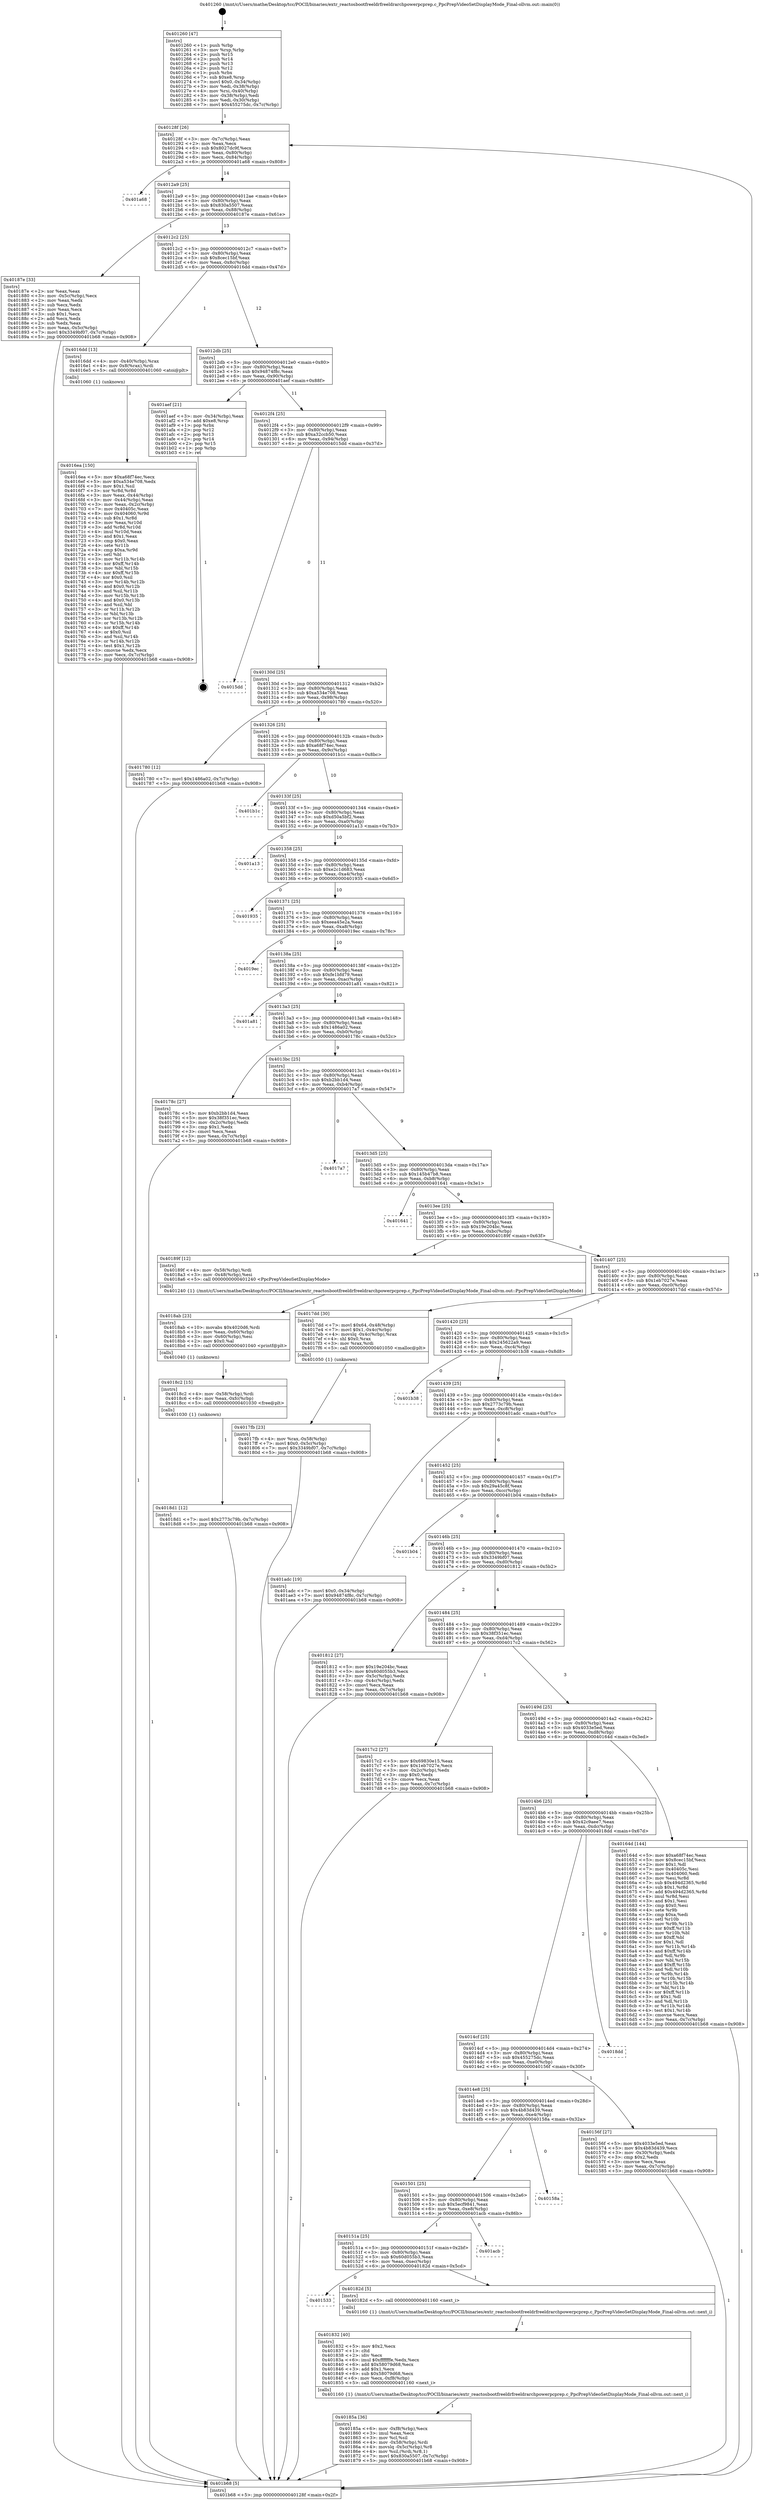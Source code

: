 digraph "0x401260" {
  label = "0x401260 (/mnt/c/Users/mathe/Desktop/tcc/POCII/binaries/extr_reactosbootfreeldrfreeldrarchpowerpcprep.c_PpcPrepVideoSetDisplayMode_Final-ollvm.out::main(0))"
  labelloc = "t"
  node[shape=record]

  Entry [label="",width=0.3,height=0.3,shape=circle,fillcolor=black,style=filled]
  "0x40128f" [label="{
     0x40128f [26]\l
     | [instrs]\l
     &nbsp;&nbsp;0x40128f \<+3\>: mov -0x7c(%rbp),%eax\l
     &nbsp;&nbsp;0x401292 \<+2\>: mov %eax,%ecx\l
     &nbsp;&nbsp;0x401294 \<+6\>: sub $0x8027dc9f,%ecx\l
     &nbsp;&nbsp;0x40129a \<+3\>: mov %eax,-0x80(%rbp)\l
     &nbsp;&nbsp;0x40129d \<+6\>: mov %ecx,-0x84(%rbp)\l
     &nbsp;&nbsp;0x4012a3 \<+6\>: je 0000000000401a68 \<main+0x808\>\l
  }"]
  "0x401a68" [label="{
     0x401a68\l
  }", style=dashed]
  "0x4012a9" [label="{
     0x4012a9 [25]\l
     | [instrs]\l
     &nbsp;&nbsp;0x4012a9 \<+5\>: jmp 00000000004012ae \<main+0x4e\>\l
     &nbsp;&nbsp;0x4012ae \<+3\>: mov -0x80(%rbp),%eax\l
     &nbsp;&nbsp;0x4012b1 \<+5\>: sub $0x830a5507,%eax\l
     &nbsp;&nbsp;0x4012b6 \<+6\>: mov %eax,-0x88(%rbp)\l
     &nbsp;&nbsp;0x4012bc \<+6\>: je 000000000040187e \<main+0x61e\>\l
  }"]
  Exit [label="",width=0.3,height=0.3,shape=circle,fillcolor=black,style=filled,peripheries=2]
  "0x40187e" [label="{
     0x40187e [33]\l
     | [instrs]\l
     &nbsp;&nbsp;0x40187e \<+2\>: xor %eax,%eax\l
     &nbsp;&nbsp;0x401880 \<+3\>: mov -0x5c(%rbp),%ecx\l
     &nbsp;&nbsp;0x401883 \<+2\>: mov %eax,%edx\l
     &nbsp;&nbsp;0x401885 \<+2\>: sub %ecx,%edx\l
     &nbsp;&nbsp;0x401887 \<+2\>: mov %eax,%ecx\l
     &nbsp;&nbsp;0x401889 \<+3\>: sub $0x1,%ecx\l
     &nbsp;&nbsp;0x40188c \<+2\>: add %ecx,%edx\l
     &nbsp;&nbsp;0x40188e \<+2\>: sub %edx,%eax\l
     &nbsp;&nbsp;0x401890 \<+3\>: mov %eax,-0x5c(%rbp)\l
     &nbsp;&nbsp;0x401893 \<+7\>: movl $0x3349bf07,-0x7c(%rbp)\l
     &nbsp;&nbsp;0x40189a \<+5\>: jmp 0000000000401b68 \<main+0x908\>\l
  }"]
  "0x4012c2" [label="{
     0x4012c2 [25]\l
     | [instrs]\l
     &nbsp;&nbsp;0x4012c2 \<+5\>: jmp 00000000004012c7 \<main+0x67\>\l
     &nbsp;&nbsp;0x4012c7 \<+3\>: mov -0x80(%rbp),%eax\l
     &nbsp;&nbsp;0x4012ca \<+5\>: sub $0x8cec15bf,%eax\l
     &nbsp;&nbsp;0x4012cf \<+6\>: mov %eax,-0x8c(%rbp)\l
     &nbsp;&nbsp;0x4012d5 \<+6\>: je 00000000004016dd \<main+0x47d\>\l
  }"]
  "0x4018d1" [label="{
     0x4018d1 [12]\l
     | [instrs]\l
     &nbsp;&nbsp;0x4018d1 \<+7\>: movl $0x2773c79b,-0x7c(%rbp)\l
     &nbsp;&nbsp;0x4018d8 \<+5\>: jmp 0000000000401b68 \<main+0x908\>\l
  }"]
  "0x4016dd" [label="{
     0x4016dd [13]\l
     | [instrs]\l
     &nbsp;&nbsp;0x4016dd \<+4\>: mov -0x40(%rbp),%rax\l
     &nbsp;&nbsp;0x4016e1 \<+4\>: mov 0x8(%rax),%rdi\l
     &nbsp;&nbsp;0x4016e5 \<+5\>: call 0000000000401060 \<atoi@plt\>\l
     | [calls]\l
     &nbsp;&nbsp;0x401060 \{1\} (unknown)\l
  }"]
  "0x4012db" [label="{
     0x4012db [25]\l
     | [instrs]\l
     &nbsp;&nbsp;0x4012db \<+5\>: jmp 00000000004012e0 \<main+0x80\>\l
     &nbsp;&nbsp;0x4012e0 \<+3\>: mov -0x80(%rbp),%eax\l
     &nbsp;&nbsp;0x4012e3 \<+5\>: sub $0x94874f8c,%eax\l
     &nbsp;&nbsp;0x4012e8 \<+6\>: mov %eax,-0x90(%rbp)\l
     &nbsp;&nbsp;0x4012ee \<+6\>: je 0000000000401aef \<main+0x88f\>\l
  }"]
  "0x4018c2" [label="{
     0x4018c2 [15]\l
     | [instrs]\l
     &nbsp;&nbsp;0x4018c2 \<+4\>: mov -0x58(%rbp),%rdi\l
     &nbsp;&nbsp;0x4018c6 \<+6\>: mov %eax,-0xfc(%rbp)\l
     &nbsp;&nbsp;0x4018cc \<+5\>: call 0000000000401030 \<free@plt\>\l
     | [calls]\l
     &nbsp;&nbsp;0x401030 \{1\} (unknown)\l
  }"]
  "0x401aef" [label="{
     0x401aef [21]\l
     | [instrs]\l
     &nbsp;&nbsp;0x401aef \<+3\>: mov -0x34(%rbp),%eax\l
     &nbsp;&nbsp;0x401af2 \<+7\>: add $0xe8,%rsp\l
     &nbsp;&nbsp;0x401af9 \<+1\>: pop %rbx\l
     &nbsp;&nbsp;0x401afa \<+2\>: pop %r12\l
     &nbsp;&nbsp;0x401afc \<+2\>: pop %r13\l
     &nbsp;&nbsp;0x401afe \<+2\>: pop %r14\l
     &nbsp;&nbsp;0x401b00 \<+2\>: pop %r15\l
     &nbsp;&nbsp;0x401b02 \<+1\>: pop %rbp\l
     &nbsp;&nbsp;0x401b03 \<+1\>: ret\l
  }"]
  "0x4012f4" [label="{
     0x4012f4 [25]\l
     | [instrs]\l
     &nbsp;&nbsp;0x4012f4 \<+5\>: jmp 00000000004012f9 \<main+0x99\>\l
     &nbsp;&nbsp;0x4012f9 \<+3\>: mov -0x80(%rbp),%eax\l
     &nbsp;&nbsp;0x4012fc \<+5\>: sub $0xa32ccb50,%eax\l
     &nbsp;&nbsp;0x401301 \<+6\>: mov %eax,-0x94(%rbp)\l
     &nbsp;&nbsp;0x401307 \<+6\>: je 00000000004015dd \<main+0x37d\>\l
  }"]
  "0x4018ab" [label="{
     0x4018ab [23]\l
     | [instrs]\l
     &nbsp;&nbsp;0x4018ab \<+10\>: movabs $0x4020d6,%rdi\l
     &nbsp;&nbsp;0x4018b5 \<+3\>: mov %eax,-0x60(%rbp)\l
     &nbsp;&nbsp;0x4018b8 \<+3\>: mov -0x60(%rbp),%esi\l
     &nbsp;&nbsp;0x4018bb \<+2\>: mov $0x0,%al\l
     &nbsp;&nbsp;0x4018bd \<+5\>: call 0000000000401040 \<printf@plt\>\l
     | [calls]\l
     &nbsp;&nbsp;0x401040 \{1\} (unknown)\l
  }"]
  "0x4015dd" [label="{
     0x4015dd\l
  }", style=dashed]
  "0x40130d" [label="{
     0x40130d [25]\l
     | [instrs]\l
     &nbsp;&nbsp;0x40130d \<+5\>: jmp 0000000000401312 \<main+0xb2\>\l
     &nbsp;&nbsp;0x401312 \<+3\>: mov -0x80(%rbp),%eax\l
     &nbsp;&nbsp;0x401315 \<+5\>: sub $0xa534e708,%eax\l
     &nbsp;&nbsp;0x40131a \<+6\>: mov %eax,-0x98(%rbp)\l
     &nbsp;&nbsp;0x401320 \<+6\>: je 0000000000401780 \<main+0x520\>\l
  }"]
  "0x40185a" [label="{
     0x40185a [36]\l
     | [instrs]\l
     &nbsp;&nbsp;0x40185a \<+6\>: mov -0xf8(%rbp),%ecx\l
     &nbsp;&nbsp;0x401860 \<+3\>: imul %eax,%ecx\l
     &nbsp;&nbsp;0x401863 \<+3\>: mov %cl,%sil\l
     &nbsp;&nbsp;0x401866 \<+4\>: mov -0x58(%rbp),%rdi\l
     &nbsp;&nbsp;0x40186a \<+4\>: movslq -0x5c(%rbp),%r8\l
     &nbsp;&nbsp;0x40186e \<+4\>: mov %sil,(%rdi,%r8,1)\l
     &nbsp;&nbsp;0x401872 \<+7\>: movl $0x830a5507,-0x7c(%rbp)\l
     &nbsp;&nbsp;0x401879 \<+5\>: jmp 0000000000401b68 \<main+0x908\>\l
  }"]
  "0x401780" [label="{
     0x401780 [12]\l
     | [instrs]\l
     &nbsp;&nbsp;0x401780 \<+7\>: movl $0x1486a02,-0x7c(%rbp)\l
     &nbsp;&nbsp;0x401787 \<+5\>: jmp 0000000000401b68 \<main+0x908\>\l
  }"]
  "0x401326" [label="{
     0x401326 [25]\l
     | [instrs]\l
     &nbsp;&nbsp;0x401326 \<+5\>: jmp 000000000040132b \<main+0xcb\>\l
     &nbsp;&nbsp;0x40132b \<+3\>: mov -0x80(%rbp),%eax\l
     &nbsp;&nbsp;0x40132e \<+5\>: sub $0xa68f74ec,%eax\l
     &nbsp;&nbsp;0x401333 \<+6\>: mov %eax,-0x9c(%rbp)\l
     &nbsp;&nbsp;0x401339 \<+6\>: je 0000000000401b1c \<main+0x8bc\>\l
  }"]
  "0x401832" [label="{
     0x401832 [40]\l
     | [instrs]\l
     &nbsp;&nbsp;0x401832 \<+5\>: mov $0x2,%ecx\l
     &nbsp;&nbsp;0x401837 \<+1\>: cltd\l
     &nbsp;&nbsp;0x401838 \<+2\>: idiv %ecx\l
     &nbsp;&nbsp;0x40183a \<+6\>: imul $0xfffffffe,%edx,%ecx\l
     &nbsp;&nbsp;0x401840 \<+6\>: add $0x58079d68,%ecx\l
     &nbsp;&nbsp;0x401846 \<+3\>: add $0x1,%ecx\l
     &nbsp;&nbsp;0x401849 \<+6\>: sub $0x58079d68,%ecx\l
     &nbsp;&nbsp;0x40184f \<+6\>: mov %ecx,-0xf8(%rbp)\l
     &nbsp;&nbsp;0x401855 \<+5\>: call 0000000000401160 \<next_i\>\l
     | [calls]\l
     &nbsp;&nbsp;0x401160 \{1\} (/mnt/c/Users/mathe/Desktop/tcc/POCII/binaries/extr_reactosbootfreeldrfreeldrarchpowerpcprep.c_PpcPrepVideoSetDisplayMode_Final-ollvm.out::next_i)\l
  }"]
  "0x401b1c" [label="{
     0x401b1c\l
  }", style=dashed]
  "0x40133f" [label="{
     0x40133f [25]\l
     | [instrs]\l
     &nbsp;&nbsp;0x40133f \<+5\>: jmp 0000000000401344 \<main+0xe4\>\l
     &nbsp;&nbsp;0x401344 \<+3\>: mov -0x80(%rbp),%eax\l
     &nbsp;&nbsp;0x401347 \<+5\>: sub $0xd50a5bf2,%eax\l
     &nbsp;&nbsp;0x40134c \<+6\>: mov %eax,-0xa0(%rbp)\l
     &nbsp;&nbsp;0x401352 \<+6\>: je 0000000000401a13 \<main+0x7b3\>\l
  }"]
  "0x401533" [label="{
     0x401533\l
  }", style=dashed]
  "0x401a13" [label="{
     0x401a13\l
  }", style=dashed]
  "0x401358" [label="{
     0x401358 [25]\l
     | [instrs]\l
     &nbsp;&nbsp;0x401358 \<+5\>: jmp 000000000040135d \<main+0xfd\>\l
     &nbsp;&nbsp;0x40135d \<+3\>: mov -0x80(%rbp),%eax\l
     &nbsp;&nbsp;0x401360 \<+5\>: sub $0xe2c1d683,%eax\l
     &nbsp;&nbsp;0x401365 \<+6\>: mov %eax,-0xa4(%rbp)\l
     &nbsp;&nbsp;0x40136b \<+6\>: je 0000000000401935 \<main+0x6d5\>\l
  }"]
  "0x40182d" [label="{
     0x40182d [5]\l
     | [instrs]\l
     &nbsp;&nbsp;0x40182d \<+5\>: call 0000000000401160 \<next_i\>\l
     | [calls]\l
     &nbsp;&nbsp;0x401160 \{1\} (/mnt/c/Users/mathe/Desktop/tcc/POCII/binaries/extr_reactosbootfreeldrfreeldrarchpowerpcprep.c_PpcPrepVideoSetDisplayMode_Final-ollvm.out::next_i)\l
  }"]
  "0x401935" [label="{
     0x401935\l
  }", style=dashed]
  "0x401371" [label="{
     0x401371 [25]\l
     | [instrs]\l
     &nbsp;&nbsp;0x401371 \<+5\>: jmp 0000000000401376 \<main+0x116\>\l
     &nbsp;&nbsp;0x401376 \<+3\>: mov -0x80(%rbp),%eax\l
     &nbsp;&nbsp;0x401379 \<+5\>: sub $0xeea45e2a,%eax\l
     &nbsp;&nbsp;0x40137e \<+6\>: mov %eax,-0xa8(%rbp)\l
     &nbsp;&nbsp;0x401384 \<+6\>: je 00000000004019ec \<main+0x78c\>\l
  }"]
  "0x40151a" [label="{
     0x40151a [25]\l
     | [instrs]\l
     &nbsp;&nbsp;0x40151a \<+5\>: jmp 000000000040151f \<main+0x2bf\>\l
     &nbsp;&nbsp;0x40151f \<+3\>: mov -0x80(%rbp),%eax\l
     &nbsp;&nbsp;0x401522 \<+5\>: sub $0x60d055b3,%eax\l
     &nbsp;&nbsp;0x401527 \<+6\>: mov %eax,-0xec(%rbp)\l
     &nbsp;&nbsp;0x40152d \<+6\>: je 000000000040182d \<main+0x5cd\>\l
  }"]
  "0x4019ec" [label="{
     0x4019ec\l
  }", style=dashed]
  "0x40138a" [label="{
     0x40138a [25]\l
     | [instrs]\l
     &nbsp;&nbsp;0x40138a \<+5\>: jmp 000000000040138f \<main+0x12f\>\l
     &nbsp;&nbsp;0x40138f \<+3\>: mov -0x80(%rbp),%eax\l
     &nbsp;&nbsp;0x401392 \<+5\>: sub $0xfe1bfd79,%eax\l
     &nbsp;&nbsp;0x401397 \<+6\>: mov %eax,-0xac(%rbp)\l
     &nbsp;&nbsp;0x40139d \<+6\>: je 0000000000401a81 \<main+0x821\>\l
  }"]
  "0x401acb" [label="{
     0x401acb\l
  }", style=dashed]
  "0x401a81" [label="{
     0x401a81\l
  }", style=dashed]
  "0x4013a3" [label="{
     0x4013a3 [25]\l
     | [instrs]\l
     &nbsp;&nbsp;0x4013a3 \<+5\>: jmp 00000000004013a8 \<main+0x148\>\l
     &nbsp;&nbsp;0x4013a8 \<+3\>: mov -0x80(%rbp),%eax\l
     &nbsp;&nbsp;0x4013ab \<+5\>: sub $0x1486a02,%eax\l
     &nbsp;&nbsp;0x4013b0 \<+6\>: mov %eax,-0xb0(%rbp)\l
     &nbsp;&nbsp;0x4013b6 \<+6\>: je 000000000040178c \<main+0x52c\>\l
  }"]
  "0x401501" [label="{
     0x401501 [25]\l
     | [instrs]\l
     &nbsp;&nbsp;0x401501 \<+5\>: jmp 0000000000401506 \<main+0x2a6\>\l
     &nbsp;&nbsp;0x401506 \<+3\>: mov -0x80(%rbp),%eax\l
     &nbsp;&nbsp;0x401509 \<+5\>: sub $0x5ecf9841,%eax\l
     &nbsp;&nbsp;0x40150e \<+6\>: mov %eax,-0xe8(%rbp)\l
     &nbsp;&nbsp;0x401514 \<+6\>: je 0000000000401acb \<main+0x86b\>\l
  }"]
  "0x40178c" [label="{
     0x40178c [27]\l
     | [instrs]\l
     &nbsp;&nbsp;0x40178c \<+5\>: mov $0xb2bb1d4,%eax\l
     &nbsp;&nbsp;0x401791 \<+5\>: mov $0x38f351ec,%ecx\l
     &nbsp;&nbsp;0x401796 \<+3\>: mov -0x2c(%rbp),%edx\l
     &nbsp;&nbsp;0x401799 \<+3\>: cmp $0x1,%edx\l
     &nbsp;&nbsp;0x40179c \<+3\>: cmovl %ecx,%eax\l
     &nbsp;&nbsp;0x40179f \<+3\>: mov %eax,-0x7c(%rbp)\l
     &nbsp;&nbsp;0x4017a2 \<+5\>: jmp 0000000000401b68 \<main+0x908\>\l
  }"]
  "0x4013bc" [label="{
     0x4013bc [25]\l
     | [instrs]\l
     &nbsp;&nbsp;0x4013bc \<+5\>: jmp 00000000004013c1 \<main+0x161\>\l
     &nbsp;&nbsp;0x4013c1 \<+3\>: mov -0x80(%rbp),%eax\l
     &nbsp;&nbsp;0x4013c4 \<+5\>: sub $0xb2bb1d4,%eax\l
     &nbsp;&nbsp;0x4013c9 \<+6\>: mov %eax,-0xb4(%rbp)\l
     &nbsp;&nbsp;0x4013cf \<+6\>: je 00000000004017a7 \<main+0x547\>\l
  }"]
  "0x40158a" [label="{
     0x40158a\l
  }", style=dashed]
  "0x4017a7" [label="{
     0x4017a7\l
  }", style=dashed]
  "0x4013d5" [label="{
     0x4013d5 [25]\l
     | [instrs]\l
     &nbsp;&nbsp;0x4013d5 \<+5\>: jmp 00000000004013da \<main+0x17a\>\l
     &nbsp;&nbsp;0x4013da \<+3\>: mov -0x80(%rbp),%eax\l
     &nbsp;&nbsp;0x4013dd \<+5\>: sub $0x145b47b8,%eax\l
     &nbsp;&nbsp;0x4013e2 \<+6\>: mov %eax,-0xb8(%rbp)\l
     &nbsp;&nbsp;0x4013e8 \<+6\>: je 0000000000401641 \<main+0x3e1\>\l
  }"]
  "0x4017fb" [label="{
     0x4017fb [23]\l
     | [instrs]\l
     &nbsp;&nbsp;0x4017fb \<+4\>: mov %rax,-0x58(%rbp)\l
     &nbsp;&nbsp;0x4017ff \<+7\>: movl $0x0,-0x5c(%rbp)\l
     &nbsp;&nbsp;0x401806 \<+7\>: movl $0x3349bf07,-0x7c(%rbp)\l
     &nbsp;&nbsp;0x40180d \<+5\>: jmp 0000000000401b68 \<main+0x908\>\l
  }"]
  "0x401641" [label="{
     0x401641\l
  }", style=dashed]
  "0x4013ee" [label="{
     0x4013ee [25]\l
     | [instrs]\l
     &nbsp;&nbsp;0x4013ee \<+5\>: jmp 00000000004013f3 \<main+0x193\>\l
     &nbsp;&nbsp;0x4013f3 \<+3\>: mov -0x80(%rbp),%eax\l
     &nbsp;&nbsp;0x4013f6 \<+5\>: sub $0x19e204bc,%eax\l
     &nbsp;&nbsp;0x4013fb \<+6\>: mov %eax,-0xbc(%rbp)\l
     &nbsp;&nbsp;0x401401 \<+6\>: je 000000000040189f \<main+0x63f\>\l
  }"]
  "0x4016ea" [label="{
     0x4016ea [150]\l
     | [instrs]\l
     &nbsp;&nbsp;0x4016ea \<+5\>: mov $0xa68f74ec,%ecx\l
     &nbsp;&nbsp;0x4016ef \<+5\>: mov $0xa534e708,%edx\l
     &nbsp;&nbsp;0x4016f4 \<+3\>: mov $0x1,%sil\l
     &nbsp;&nbsp;0x4016f7 \<+3\>: xor %r8d,%r8d\l
     &nbsp;&nbsp;0x4016fa \<+3\>: mov %eax,-0x44(%rbp)\l
     &nbsp;&nbsp;0x4016fd \<+3\>: mov -0x44(%rbp),%eax\l
     &nbsp;&nbsp;0x401700 \<+3\>: mov %eax,-0x2c(%rbp)\l
     &nbsp;&nbsp;0x401703 \<+7\>: mov 0x40405c,%eax\l
     &nbsp;&nbsp;0x40170a \<+8\>: mov 0x404060,%r9d\l
     &nbsp;&nbsp;0x401712 \<+4\>: sub $0x1,%r8d\l
     &nbsp;&nbsp;0x401716 \<+3\>: mov %eax,%r10d\l
     &nbsp;&nbsp;0x401719 \<+3\>: add %r8d,%r10d\l
     &nbsp;&nbsp;0x40171c \<+4\>: imul %r10d,%eax\l
     &nbsp;&nbsp;0x401720 \<+3\>: and $0x1,%eax\l
     &nbsp;&nbsp;0x401723 \<+3\>: cmp $0x0,%eax\l
     &nbsp;&nbsp;0x401726 \<+4\>: sete %r11b\l
     &nbsp;&nbsp;0x40172a \<+4\>: cmp $0xa,%r9d\l
     &nbsp;&nbsp;0x40172e \<+3\>: setl %bl\l
     &nbsp;&nbsp;0x401731 \<+3\>: mov %r11b,%r14b\l
     &nbsp;&nbsp;0x401734 \<+4\>: xor $0xff,%r14b\l
     &nbsp;&nbsp;0x401738 \<+3\>: mov %bl,%r15b\l
     &nbsp;&nbsp;0x40173b \<+4\>: xor $0xff,%r15b\l
     &nbsp;&nbsp;0x40173f \<+4\>: xor $0x0,%sil\l
     &nbsp;&nbsp;0x401743 \<+3\>: mov %r14b,%r12b\l
     &nbsp;&nbsp;0x401746 \<+4\>: and $0x0,%r12b\l
     &nbsp;&nbsp;0x40174a \<+3\>: and %sil,%r11b\l
     &nbsp;&nbsp;0x40174d \<+3\>: mov %r15b,%r13b\l
     &nbsp;&nbsp;0x401750 \<+4\>: and $0x0,%r13b\l
     &nbsp;&nbsp;0x401754 \<+3\>: and %sil,%bl\l
     &nbsp;&nbsp;0x401757 \<+3\>: or %r11b,%r12b\l
     &nbsp;&nbsp;0x40175a \<+3\>: or %bl,%r13b\l
     &nbsp;&nbsp;0x40175d \<+3\>: xor %r13b,%r12b\l
     &nbsp;&nbsp;0x401760 \<+3\>: or %r15b,%r14b\l
     &nbsp;&nbsp;0x401763 \<+4\>: xor $0xff,%r14b\l
     &nbsp;&nbsp;0x401767 \<+4\>: or $0x0,%sil\l
     &nbsp;&nbsp;0x40176b \<+3\>: and %sil,%r14b\l
     &nbsp;&nbsp;0x40176e \<+3\>: or %r14b,%r12b\l
     &nbsp;&nbsp;0x401771 \<+4\>: test $0x1,%r12b\l
     &nbsp;&nbsp;0x401775 \<+3\>: cmovne %edx,%ecx\l
     &nbsp;&nbsp;0x401778 \<+3\>: mov %ecx,-0x7c(%rbp)\l
     &nbsp;&nbsp;0x40177b \<+5\>: jmp 0000000000401b68 \<main+0x908\>\l
  }"]
  "0x40189f" [label="{
     0x40189f [12]\l
     | [instrs]\l
     &nbsp;&nbsp;0x40189f \<+4\>: mov -0x58(%rbp),%rdi\l
     &nbsp;&nbsp;0x4018a3 \<+3\>: mov -0x48(%rbp),%esi\l
     &nbsp;&nbsp;0x4018a6 \<+5\>: call 0000000000401240 \<PpcPrepVideoSetDisplayMode\>\l
     | [calls]\l
     &nbsp;&nbsp;0x401240 \{1\} (/mnt/c/Users/mathe/Desktop/tcc/POCII/binaries/extr_reactosbootfreeldrfreeldrarchpowerpcprep.c_PpcPrepVideoSetDisplayMode_Final-ollvm.out::PpcPrepVideoSetDisplayMode)\l
  }"]
  "0x401407" [label="{
     0x401407 [25]\l
     | [instrs]\l
     &nbsp;&nbsp;0x401407 \<+5\>: jmp 000000000040140c \<main+0x1ac\>\l
     &nbsp;&nbsp;0x40140c \<+3\>: mov -0x80(%rbp),%eax\l
     &nbsp;&nbsp;0x40140f \<+5\>: sub $0x1eb7027e,%eax\l
     &nbsp;&nbsp;0x401414 \<+6\>: mov %eax,-0xc0(%rbp)\l
     &nbsp;&nbsp;0x40141a \<+6\>: je 00000000004017dd \<main+0x57d\>\l
  }"]
  "0x401260" [label="{
     0x401260 [47]\l
     | [instrs]\l
     &nbsp;&nbsp;0x401260 \<+1\>: push %rbp\l
     &nbsp;&nbsp;0x401261 \<+3\>: mov %rsp,%rbp\l
     &nbsp;&nbsp;0x401264 \<+2\>: push %r15\l
     &nbsp;&nbsp;0x401266 \<+2\>: push %r14\l
     &nbsp;&nbsp;0x401268 \<+2\>: push %r13\l
     &nbsp;&nbsp;0x40126a \<+2\>: push %r12\l
     &nbsp;&nbsp;0x40126c \<+1\>: push %rbx\l
     &nbsp;&nbsp;0x40126d \<+7\>: sub $0xe8,%rsp\l
     &nbsp;&nbsp;0x401274 \<+7\>: movl $0x0,-0x34(%rbp)\l
     &nbsp;&nbsp;0x40127b \<+3\>: mov %edi,-0x38(%rbp)\l
     &nbsp;&nbsp;0x40127e \<+4\>: mov %rsi,-0x40(%rbp)\l
     &nbsp;&nbsp;0x401282 \<+3\>: mov -0x38(%rbp),%edi\l
     &nbsp;&nbsp;0x401285 \<+3\>: mov %edi,-0x30(%rbp)\l
     &nbsp;&nbsp;0x401288 \<+7\>: movl $0x455275dc,-0x7c(%rbp)\l
  }"]
  "0x4017dd" [label="{
     0x4017dd [30]\l
     | [instrs]\l
     &nbsp;&nbsp;0x4017dd \<+7\>: movl $0x64,-0x48(%rbp)\l
     &nbsp;&nbsp;0x4017e4 \<+7\>: movl $0x1,-0x4c(%rbp)\l
     &nbsp;&nbsp;0x4017eb \<+4\>: movslq -0x4c(%rbp),%rax\l
     &nbsp;&nbsp;0x4017ef \<+4\>: shl $0x0,%rax\l
     &nbsp;&nbsp;0x4017f3 \<+3\>: mov %rax,%rdi\l
     &nbsp;&nbsp;0x4017f6 \<+5\>: call 0000000000401050 \<malloc@plt\>\l
     | [calls]\l
     &nbsp;&nbsp;0x401050 \{1\} (unknown)\l
  }"]
  "0x401420" [label="{
     0x401420 [25]\l
     | [instrs]\l
     &nbsp;&nbsp;0x401420 \<+5\>: jmp 0000000000401425 \<main+0x1c5\>\l
     &nbsp;&nbsp;0x401425 \<+3\>: mov -0x80(%rbp),%eax\l
     &nbsp;&nbsp;0x401428 \<+5\>: sub $0x245622a9,%eax\l
     &nbsp;&nbsp;0x40142d \<+6\>: mov %eax,-0xc4(%rbp)\l
     &nbsp;&nbsp;0x401433 \<+6\>: je 0000000000401b38 \<main+0x8d8\>\l
  }"]
  "0x401b68" [label="{
     0x401b68 [5]\l
     | [instrs]\l
     &nbsp;&nbsp;0x401b68 \<+5\>: jmp 000000000040128f \<main+0x2f\>\l
  }"]
  "0x401b38" [label="{
     0x401b38\l
  }", style=dashed]
  "0x401439" [label="{
     0x401439 [25]\l
     | [instrs]\l
     &nbsp;&nbsp;0x401439 \<+5\>: jmp 000000000040143e \<main+0x1de\>\l
     &nbsp;&nbsp;0x40143e \<+3\>: mov -0x80(%rbp),%eax\l
     &nbsp;&nbsp;0x401441 \<+5\>: sub $0x2773c79b,%eax\l
     &nbsp;&nbsp;0x401446 \<+6\>: mov %eax,-0xc8(%rbp)\l
     &nbsp;&nbsp;0x40144c \<+6\>: je 0000000000401adc \<main+0x87c\>\l
  }"]
  "0x4014e8" [label="{
     0x4014e8 [25]\l
     | [instrs]\l
     &nbsp;&nbsp;0x4014e8 \<+5\>: jmp 00000000004014ed \<main+0x28d\>\l
     &nbsp;&nbsp;0x4014ed \<+3\>: mov -0x80(%rbp),%eax\l
     &nbsp;&nbsp;0x4014f0 \<+5\>: sub $0x4b83d439,%eax\l
     &nbsp;&nbsp;0x4014f5 \<+6\>: mov %eax,-0xe4(%rbp)\l
     &nbsp;&nbsp;0x4014fb \<+6\>: je 000000000040158a \<main+0x32a\>\l
  }"]
  "0x401adc" [label="{
     0x401adc [19]\l
     | [instrs]\l
     &nbsp;&nbsp;0x401adc \<+7\>: movl $0x0,-0x34(%rbp)\l
     &nbsp;&nbsp;0x401ae3 \<+7\>: movl $0x94874f8c,-0x7c(%rbp)\l
     &nbsp;&nbsp;0x401aea \<+5\>: jmp 0000000000401b68 \<main+0x908\>\l
  }"]
  "0x401452" [label="{
     0x401452 [25]\l
     | [instrs]\l
     &nbsp;&nbsp;0x401452 \<+5\>: jmp 0000000000401457 \<main+0x1f7\>\l
     &nbsp;&nbsp;0x401457 \<+3\>: mov -0x80(%rbp),%eax\l
     &nbsp;&nbsp;0x40145a \<+5\>: sub $0x29a45c8f,%eax\l
     &nbsp;&nbsp;0x40145f \<+6\>: mov %eax,-0xcc(%rbp)\l
     &nbsp;&nbsp;0x401465 \<+6\>: je 0000000000401b04 \<main+0x8a4\>\l
  }"]
  "0x40156f" [label="{
     0x40156f [27]\l
     | [instrs]\l
     &nbsp;&nbsp;0x40156f \<+5\>: mov $0x4033e5ed,%eax\l
     &nbsp;&nbsp;0x401574 \<+5\>: mov $0x4b83d439,%ecx\l
     &nbsp;&nbsp;0x401579 \<+3\>: mov -0x30(%rbp),%edx\l
     &nbsp;&nbsp;0x40157c \<+3\>: cmp $0x2,%edx\l
     &nbsp;&nbsp;0x40157f \<+3\>: cmovne %ecx,%eax\l
     &nbsp;&nbsp;0x401582 \<+3\>: mov %eax,-0x7c(%rbp)\l
     &nbsp;&nbsp;0x401585 \<+5\>: jmp 0000000000401b68 \<main+0x908\>\l
  }"]
  "0x401b04" [label="{
     0x401b04\l
  }", style=dashed]
  "0x40146b" [label="{
     0x40146b [25]\l
     | [instrs]\l
     &nbsp;&nbsp;0x40146b \<+5\>: jmp 0000000000401470 \<main+0x210\>\l
     &nbsp;&nbsp;0x401470 \<+3\>: mov -0x80(%rbp),%eax\l
     &nbsp;&nbsp;0x401473 \<+5\>: sub $0x3349bf07,%eax\l
     &nbsp;&nbsp;0x401478 \<+6\>: mov %eax,-0xd0(%rbp)\l
     &nbsp;&nbsp;0x40147e \<+6\>: je 0000000000401812 \<main+0x5b2\>\l
  }"]
  "0x4014cf" [label="{
     0x4014cf [25]\l
     | [instrs]\l
     &nbsp;&nbsp;0x4014cf \<+5\>: jmp 00000000004014d4 \<main+0x274\>\l
     &nbsp;&nbsp;0x4014d4 \<+3\>: mov -0x80(%rbp),%eax\l
     &nbsp;&nbsp;0x4014d7 \<+5\>: sub $0x455275dc,%eax\l
     &nbsp;&nbsp;0x4014dc \<+6\>: mov %eax,-0xe0(%rbp)\l
     &nbsp;&nbsp;0x4014e2 \<+6\>: je 000000000040156f \<main+0x30f\>\l
  }"]
  "0x401812" [label="{
     0x401812 [27]\l
     | [instrs]\l
     &nbsp;&nbsp;0x401812 \<+5\>: mov $0x19e204bc,%eax\l
     &nbsp;&nbsp;0x401817 \<+5\>: mov $0x60d055b3,%ecx\l
     &nbsp;&nbsp;0x40181c \<+3\>: mov -0x5c(%rbp),%edx\l
     &nbsp;&nbsp;0x40181f \<+3\>: cmp -0x4c(%rbp),%edx\l
     &nbsp;&nbsp;0x401822 \<+3\>: cmovl %ecx,%eax\l
     &nbsp;&nbsp;0x401825 \<+3\>: mov %eax,-0x7c(%rbp)\l
     &nbsp;&nbsp;0x401828 \<+5\>: jmp 0000000000401b68 \<main+0x908\>\l
  }"]
  "0x401484" [label="{
     0x401484 [25]\l
     | [instrs]\l
     &nbsp;&nbsp;0x401484 \<+5\>: jmp 0000000000401489 \<main+0x229\>\l
     &nbsp;&nbsp;0x401489 \<+3\>: mov -0x80(%rbp),%eax\l
     &nbsp;&nbsp;0x40148c \<+5\>: sub $0x38f351ec,%eax\l
     &nbsp;&nbsp;0x401491 \<+6\>: mov %eax,-0xd4(%rbp)\l
     &nbsp;&nbsp;0x401497 \<+6\>: je 00000000004017c2 \<main+0x562\>\l
  }"]
  "0x4018dd" [label="{
     0x4018dd\l
  }", style=dashed]
  "0x4017c2" [label="{
     0x4017c2 [27]\l
     | [instrs]\l
     &nbsp;&nbsp;0x4017c2 \<+5\>: mov $0x69830e15,%eax\l
     &nbsp;&nbsp;0x4017c7 \<+5\>: mov $0x1eb7027e,%ecx\l
     &nbsp;&nbsp;0x4017cc \<+3\>: mov -0x2c(%rbp),%edx\l
     &nbsp;&nbsp;0x4017cf \<+3\>: cmp $0x0,%edx\l
     &nbsp;&nbsp;0x4017d2 \<+3\>: cmove %ecx,%eax\l
     &nbsp;&nbsp;0x4017d5 \<+3\>: mov %eax,-0x7c(%rbp)\l
     &nbsp;&nbsp;0x4017d8 \<+5\>: jmp 0000000000401b68 \<main+0x908\>\l
  }"]
  "0x40149d" [label="{
     0x40149d [25]\l
     | [instrs]\l
     &nbsp;&nbsp;0x40149d \<+5\>: jmp 00000000004014a2 \<main+0x242\>\l
     &nbsp;&nbsp;0x4014a2 \<+3\>: mov -0x80(%rbp),%eax\l
     &nbsp;&nbsp;0x4014a5 \<+5\>: sub $0x4033e5ed,%eax\l
     &nbsp;&nbsp;0x4014aa \<+6\>: mov %eax,-0xd8(%rbp)\l
     &nbsp;&nbsp;0x4014b0 \<+6\>: je 000000000040164d \<main+0x3ed\>\l
  }"]
  "0x4014b6" [label="{
     0x4014b6 [25]\l
     | [instrs]\l
     &nbsp;&nbsp;0x4014b6 \<+5\>: jmp 00000000004014bb \<main+0x25b\>\l
     &nbsp;&nbsp;0x4014bb \<+3\>: mov -0x80(%rbp),%eax\l
     &nbsp;&nbsp;0x4014be \<+5\>: sub $0x42c9aee7,%eax\l
     &nbsp;&nbsp;0x4014c3 \<+6\>: mov %eax,-0xdc(%rbp)\l
     &nbsp;&nbsp;0x4014c9 \<+6\>: je 00000000004018dd \<main+0x67d\>\l
  }"]
  "0x40164d" [label="{
     0x40164d [144]\l
     | [instrs]\l
     &nbsp;&nbsp;0x40164d \<+5\>: mov $0xa68f74ec,%eax\l
     &nbsp;&nbsp;0x401652 \<+5\>: mov $0x8cec15bf,%ecx\l
     &nbsp;&nbsp;0x401657 \<+2\>: mov $0x1,%dl\l
     &nbsp;&nbsp;0x401659 \<+7\>: mov 0x40405c,%esi\l
     &nbsp;&nbsp;0x401660 \<+7\>: mov 0x404060,%edi\l
     &nbsp;&nbsp;0x401667 \<+3\>: mov %esi,%r8d\l
     &nbsp;&nbsp;0x40166a \<+7\>: sub $0x494d2365,%r8d\l
     &nbsp;&nbsp;0x401671 \<+4\>: sub $0x1,%r8d\l
     &nbsp;&nbsp;0x401675 \<+7\>: add $0x494d2365,%r8d\l
     &nbsp;&nbsp;0x40167c \<+4\>: imul %r8d,%esi\l
     &nbsp;&nbsp;0x401680 \<+3\>: and $0x1,%esi\l
     &nbsp;&nbsp;0x401683 \<+3\>: cmp $0x0,%esi\l
     &nbsp;&nbsp;0x401686 \<+4\>: sete %r9b\l
     &nbsp;&nbsp;0x40168a \<+3\>: cmp $0xa,%edi\l
     &nbsp;&nbsp;0x40168d \<+4\>: setl %r10b\l
     &nbsp;&nbsp;0x401691 \<+3\>: mov %r9b,%r11b\l
     &nbsp;&nbsp;0x401694 \<+4\>: xor $0xff,%r11b\l
     &nbsp;&nbsp;0x401698 \<+3\>: mov %r10b,%bl\l
     &nbsp;&nbsp;0x40169b \<+3\>: xor $0xff,%bl\l
     &nbsp;&nbsp;0x40169e \<+3\>: xor $0x1,%dl\l
     &nbsp;&nbsp;0x4016a1 \<+3\>: mov %r11b,%r14b\l
     &nbsp;&nbsp;0x4016a4 \<+4\>: and $0xff,%r14b\l
     &nbsp;&nbsp;0x4016a8 \<+3\>: and %dl,%r9b\l
     &nbsp;&nbsp;0x4016ab \<+3\>: mov %bl,%r15b\l
     &nbsp;&nbsp;0x4016ae \<+4\>: and $0xff,%r15b\l
     &nbsp;&nbsp;0x4016b2 \<+3\>: and %dl,%r10b\l
     &nbsp;&nbsp;0x4016b5 \<+3\>: or %r9b,%r14b\l
     &nbsp;&nbsp;0x4016b8 \<+3\>: or %r10b,%r15b\l
     &nbsp;&nbsp;0x4016bb \<+3\>: xor %r15b,%r14b\l
     &nbsp;&nbsp;0x4016be \<+3\>: or %bl,%r11b\l
     &nbsp;&nbsp;0x4016c1 \<+4\>: xor $0xff,%r11b\l
     &nbsp;&nbsp;0x4016c5 \<+3\>: or $0x1,%dl\l
     &nbsp;&nbsp;0x4016c8 \<+3\>: and %dl,%r11b\l
     &nbsp;&nbsp;0x4016cb \<+3\>: or %r11b,%r14b\l
     &nbsp;&nbsp;0x4016ce \<+4\>: test $0x1,%r14b\l
     &nbsp;&nbsp;0x4016d2 \<+3\>: cmovne %ecx,%eax\l
     &nbsp;&nbsp;0x4016d5 \<+3\>: mov %eax,-0x7c(%rbp)\l
     &nbsp;&nbsp;0x4016d8 \<+5\>: jmp 0000000000401b68 \<main+0x908\>\l
  }"]
  Entry -> "0x401260" [label=" 1"]
  "0x40128f" -> "0x401a68" [label=" 0"]
  "0x40128f" -> "0x4012a9" [label=" 14"]
  "0x401aef" -> Exit [label=" 1"]
  "0x4012a9" -> "0x40187e" [label=" 1"]
  "0x4012a9" -> "0x4012c2" [label=" 13"]
  "0x401adc" -> "0x401b68" [label=" 1"]
  "0x4012c2" -> "0x4016dd" [label=" 1"]
  "0x4012c2" -> "0x4012db" [label=" 12"]
  "0x4018d1" -> "0x401b68" [label=" 1"]
  "0x4012db" -> "0x401aef" [label=" 1"]
  "0x4012db" -> "0x4012f4" [label=" 11"]
  "0x4018c2" -> "0x4018d1" [label=" 1"]
  "0x4012f4" -> "0x4015dd" [label=" 0"]
  "0x4012f4" -> "0x40130d" [label=" 11"]
  "0x4018ab" -> "0x4018c2" [label=" 1"]
  "0x40130d" -> "0x401780" [label=" 1"]
  "0x40130d" -> "0x401326" [label=" 10"]
  "0x40189f" -> "0x4018ab" [label=" 1"]
  "0x401326" -> "0x401b1c" [label=" 0"]
  "0x401326" -> "0x40133f" [label=" 10"]
  "0x40187e" -> "0x401b68" [label=" 1"]
  "0x40133f" -> "0x401a13" [label=" 0"]
  "0x40133f" -> "0x401358" [label=" 10"]
  "0x40185a" -> "0x401b68" [label=" 1"]
  "0x401358" -> "0x401935" [label=" 0"]
  "0x401358" -> "0x401371" [label=" 10"]
  "0x401832" -> "0x40185a" [label=" 1"]
  "0x401371" -> "0x4019ec" [label=" 0"]
  "0x401371" -> "0x40138a" [label=" 10"]
  "0x40151a" -> "0x401533" [label=" 0"]
  "0x40138a" -> "0x401a81" [label=" 0"]
  "0x40138a" -> "0x4013a3" [label=" 10"]
  "0x40151a" -> "0x40182d" [label=" 1"]
  "0x4013a3" -> "0x40178c" [label=" 1"]
  "0x4013a3" -> "0x4013bc" [label=" 9"]
  "0x401501" -> "0x40151a" [label=" 1"]
  "0x4013bc" -> "0x4017a7" [label=" 0"]
  "0x4013bc" -> "0x4013d5" [label=" 9"]
  "0x401501" -> "0x401acb" [label=" 0"]
  "0x4013d5" -> "0x401641" [label=" 0"]
  "0x4013d5" -> "0x4013ee" [label=" 9"]
  "0x4014e8" -> "0x401501" [label=" 1"]
  "0x4013ee" -> "0x40189f" [label=" 1"]
  "0x4013ee" -> "0x401407" [label=" 8"]
  "0x4014e8" -> "0x40158a" [label=" 0"]
  "0x401407" -> "0x4017dd" [label=" 1"]
  "0x401407" -> "0x401420" [label=" 7"]
  "0x40182d" -> "0x401832" [label=" 1"]
  "0x401420" -> "0x401b38" [label=" 0"]
  "0x401420" -> "0x401439" [label=" 7"]
  "0x401812" -> "0x401b68" [label=" 2"]
  "0x401439" -> "0x401adc" [label=" 1"]
  "0x401439" -> "0x401452" [label=" 6"]
  "0x4017fb" -> "0x401b68" [label=" 1"]
  "0x401452" -> "0x401b04" [label=" 0"]
  "0x401452" -> "0x40146b" [label=" 6"]
  "0x4017dd" -> "0x4017fb" [label=" 1"]
  "0x40146b" -> "0x401812" [label=" 2"]
  "0x40146b" -> "0x401484" [label=" 4"]
  "0x40178c" -> "0x401b68" [label=" 1"]
  "0x401484" -> "0x4017c2" [label=" 1"]
  "0x401484" -> "0x40149d" [label=" 3"]
  "0x401780" -> "0x401b68" [label=" 1"]
  "0x40149d" -> "0x40164d" [label=" 1"]
  "0x40149d" -> "0x4014b6" [label=" 2"]
  "0x4016ea" -> "0x401b68" [label=" 1"]
  "0x4014b6" -> "0x4018dd" [label=" 0"]
  "0x4014b6" -> "0x4014cf" [label=" 2"]
  "0x4017c2" -> "0x401b68" [label=" 1"]
  "0x4014cf" -> "0x40156f" [label=" 1"]
  "0x4014cf" -> "0x4014e8" [label=" 1"]
  "0x40156f" -> "0x401b68" [label=" 1"]
  "0x401260" -> "0x40128f" [label=" 1"]
  "0x401b68" -> "0x40128f" [label=" 13"]
  "0x40164d" -> "0x401b68" [label=" 1"]
  "0x4016dd" -> "0x4016ea" [label=" 1"]
}
